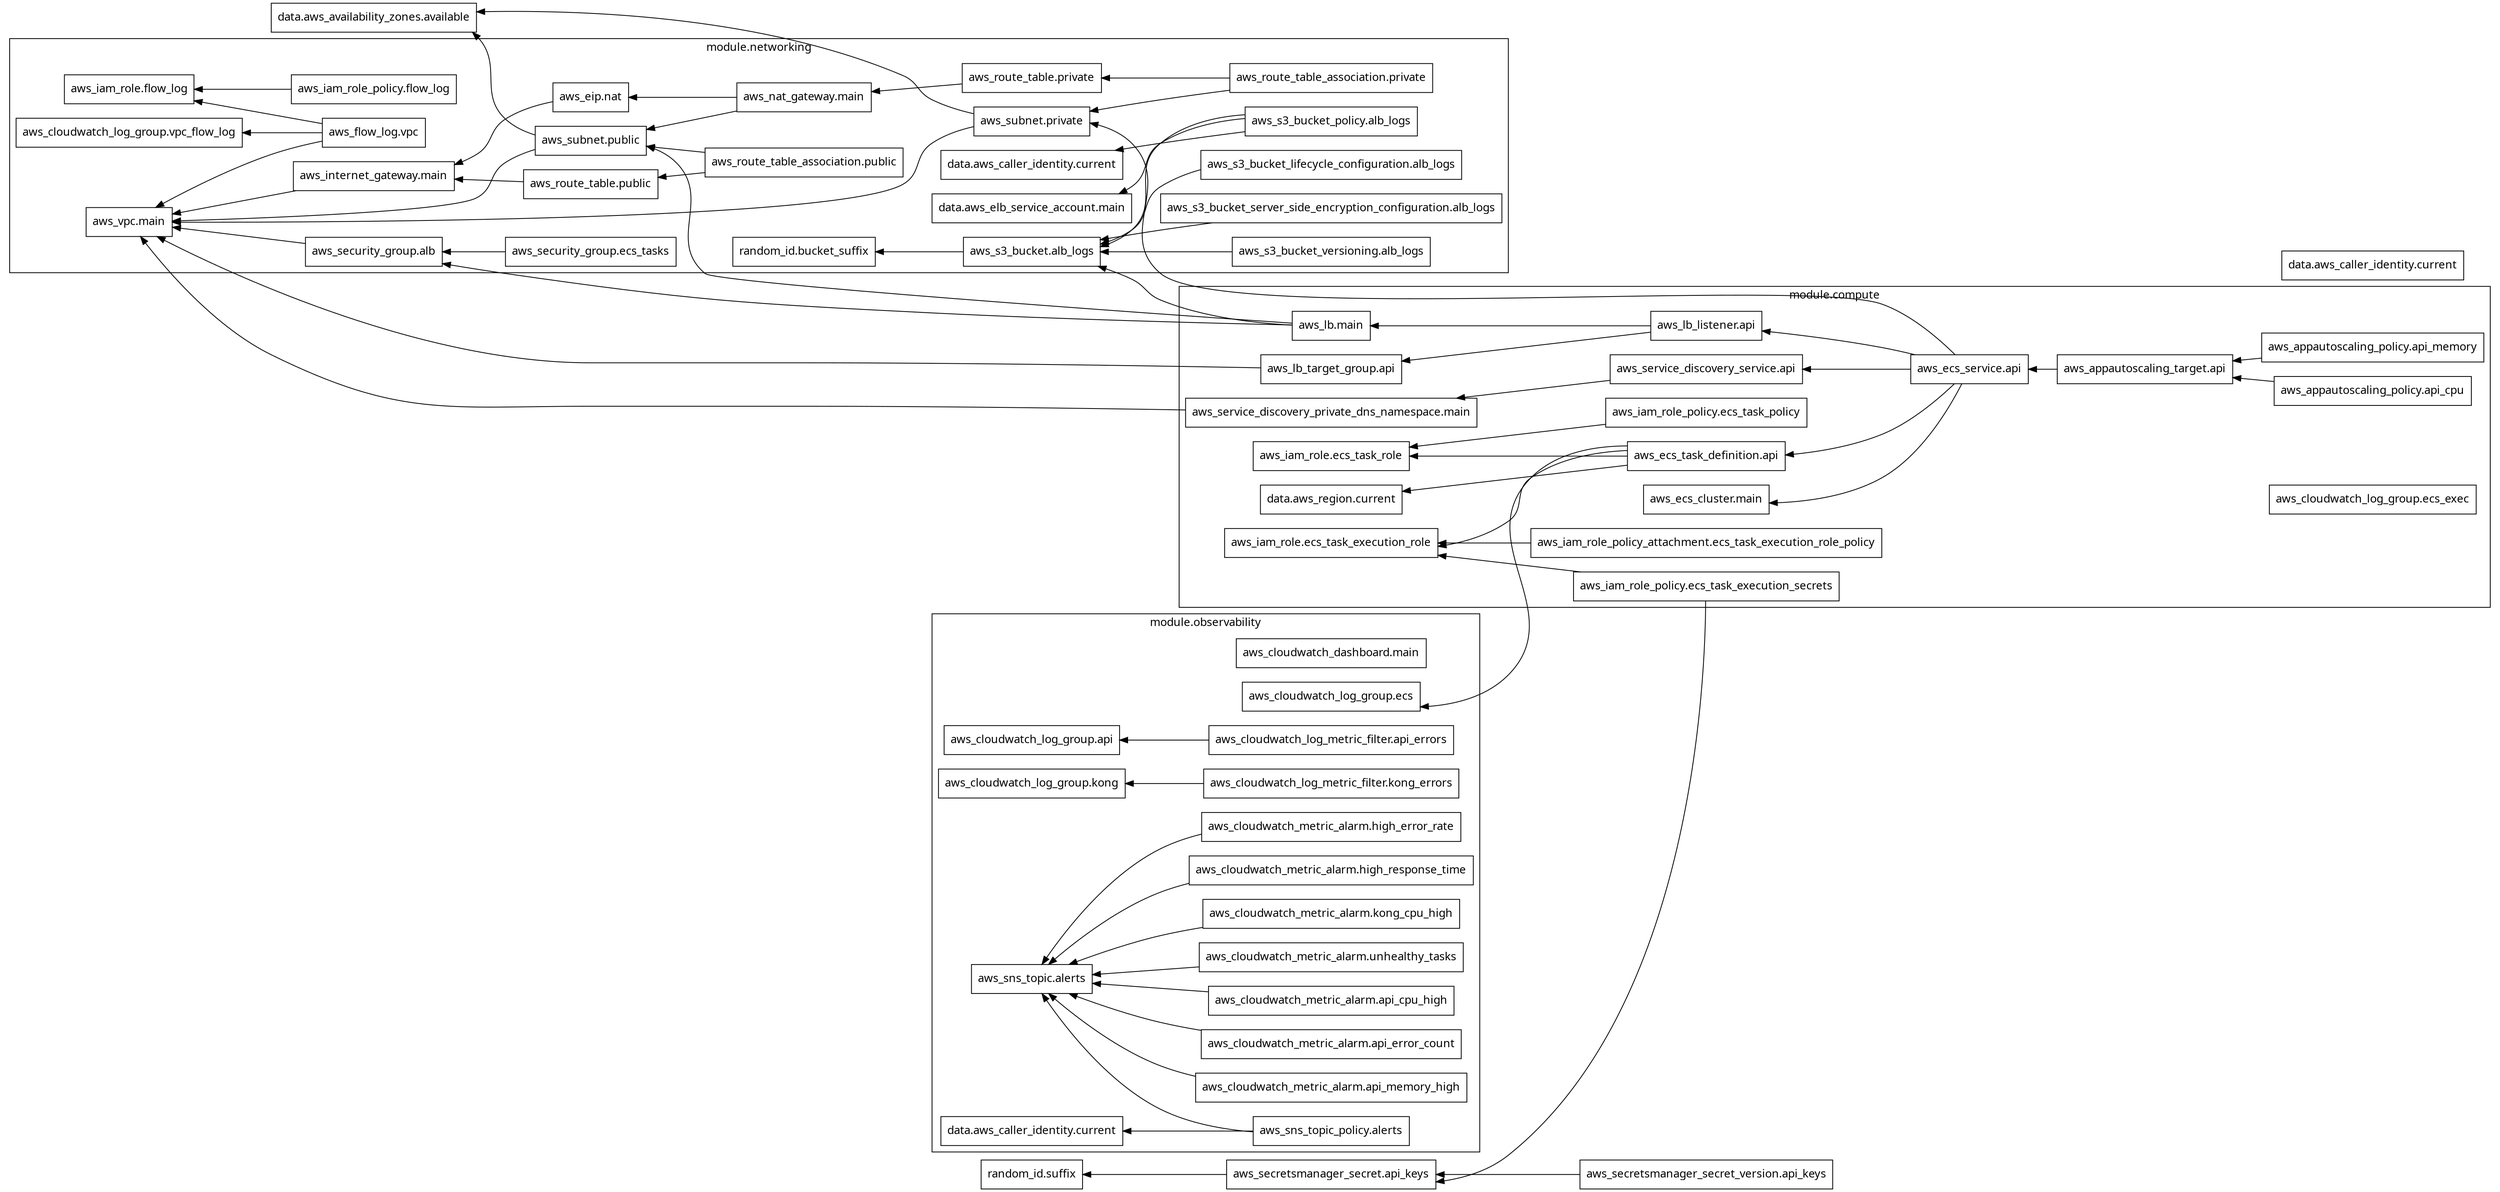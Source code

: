 digraph G {
  rankdir = "RL";
  node [shape = rect, fontname = "sans-serif"];
  "data.aws_availability_zones.available" [label="data.aws_availability_zones.available"];
  "data.aws_caller_identity.current" [label="data.aws_caller_identity.current"];
  "aws_secretsmanager_secret.api_keys" [label="aws_secretsmanager_secret.api_keys"];
  "aws_secretsmanager_secret_version.api_keys" [label="aws_secretsmanager_secret_version.api_keys"];
  "random_id.suffix" [label="random_id.suffix"];
  subgraph "cluster_module.compute" {
    label = "module.compute"
    fontname = "sans-serif"
    "module.compute.data.aws_region.current" [label="data.aws_region.current"];
    "module.compute.aws_appautoscaling_policy.api_cpu" [label="aws_appautoscaling_policy.api_cpu"];
    "module.compute.aws_appautoscaling_policy.api_memory" [label="aws_appautoscaling_policy.api_memory"];
    "module.compute.aws_appautoscaling_target.api" [label="aws_appautoscaling_target.api"];
    "module.compute.aws_cloudwatch_log_group.ecs_exec" [label="aws_cloudwatch_log_group.ecs_exec"];
    "module.compute.aws_ecs_cluster.main" [label="aws_ecs_cluster.main"];
    "module.compute.aws_ecs_service.api" [label="aws_ecs_service.api"];
    "module.compute.aws_ecs_task_definition.api" [label="aws_ecs_task_definition.api"];
    "module.compute.aws_iam_role.ecs_task_execution_role" [label="aws_iam_role.ecs_task_execution_role"];
    "module.compute.aws_iam_role.ecs_task_role" [label="aws_iam_role.ecs_task_role"];
    "module.compute.aws_iam_role_policy.ecs_task_execution_secrets" [label="aws_iam_role_policy.ecs_task_execution_secrets"];
    "module.compute.aws_iam_role_policy.ecs_task_policy" [label="aws_iam_role_policy.ecs_task_policy"];
    "module.compute.aws_iam_role_policy_attachment.ecs_task_execution_role_policy" [label="aws_iam_role_policy_attachment.ecs_task_execution_role_policy"];
    "module.compute.aws_lb.main" [label="aws_lb.main"];
    "module.compute.aws_lb_listener.api" [label="aws_lb_listener.api"];
    "module.compute.aws_lb_target_group.api" [label="aws_lb_target_group.api"];
    "module.compute.aws_service_discovery_private_dns_namespace.main" [label="aws_service_discovery_private_dns_namespace.main"];
    "module.compute.aws_service_discovery_service.api" [label="aws_service_discovery_service.api"];
  }
  subgraph "cluster_module.networking" {
    label = "module.networking"
    fontname = "sans-serif"
    "module.networking.data.aws_caller_identity.current" [label="data.aws_caller_identity.current"];
    "module.networking.data.aws_elb_service_account.main" [label="data.aws_elb_service_account.main"];
    "module.networking.aws_cloudwatch_log_group.vpc_flow_log" [label="aws_cloudwatch_log_group.vpc_flow_log"];
    "module.networking.aws_eip.nat" [label="aws_eip.nat"];
    "module.networking.aws_flow_log.vpc" [label="aws_flow_log.vpc"];
    "module.networking.aws_iam_role.flow_log" [label="aws_iam_role.flow_log"];
    "module.networking.aws_iam_role_policy.flow_log" [label="aws_iam_role_policy.flow_log"];
    "module.networking.aws_internet_gateway.main" [label="aws_internet_gateway.main"];
    "module.networking.aws_nat_gateway.main" [label="aws_nat_gateway.main"];
    "module.networking.aws_route_table.private" [label="aws_route_table.private"];
    "module.networking.aws_route_table.public" [label="aws_route_table.public"];
    "module.networking.aws_route_table_association.private" [label="aws_route_table_association.private"];
    "module.networking.aws_route_table_association.public" [label="aws_route_table_association.public"];
    "module.networking.aws_s3_bucket.alb_logs" [label="aws_s3_bucket.alb_logs"];
    "module.networking.aws_s3_bucket_lifecycle_configuration.alb_logs" [label="aws_s3_bucket_lifecycle_configuration.alb_logs"];
    "module.networking.aws_s3_bucket_policy.alb_logs" [label="aws_s3_bucket_policy.alb_logs"];
    "module.networking.aws_s3_bucket_server_side_encryption_configuration.alb_logs" [label="aws_s3_bucket_server_side_encryption_configuration.alb_logs"];
    "module.networking.aws_s3_bucket_versioning.alb_logs" [label="aws_s3_bucket_versioning.alb_logs"];
    "module.networking.aws_security_group.alb" [label="aws_security_group.alb"];
    "module.networking.aws_security_group.ecs_tasks" [label="aws_security_group.ecs_tasks"];
    "module.networking.aws_subnet.private" [label="aws_subnet.private"];
    "module.networking.aws_subnet.public" [label="aws_subnet.public"];
    "module.networking.aws_vpc.main" [label="aws_vpc.main"];
    "module.networking.random_id.bucket_suffix" [label="random_id.bucket_suffix"];
  }
  subgraph "cluster_module.observability" {
    label = "module.observability"
    fontname = "sans-serif"
    "module.observability.data.aws_caller_identity.current" [label="data.aws_caller_identity.current"];
    "module.observability.aws_cloudwatch_dashboard.main" [label="aws_cloudwatch_dashboard.main"];
    "module.observability.aws_cloudwatch_log_group.api" [label="aws_cloudwatch_log_group.api"];
    "module.observability.aws_cloudwatch_log_group.ecs" [label="aws_cloudwatch_log_group.ecs"];
    "module.observability.aws_cloudwatch_log_group.kong" [label="aws_cloudwatch_log_group.kong"];
    "module.observability.aws_cloudwatch_log_metric_filter.api_errors" [label="aws_cloudwatch_log_metric_filter.api_errors"];
    "module.observability.aws_cloudwatch_log_metric_filter.kong_errors" [label="aws_cloudwatch_log_metric_filter.kong_errors"];
    "module.observability.aws_cloudwatch_metric_alarm.api_cpu_high" [label="aws_cloudwatch_metric_alarm.api_cpu_high"];
    "module.observability.aws_cloudwatch_metric_alarm.api_error_count" [label="aws_cloudwatch_metric_alarm.api_error_count"];
    "module.observability.aws_cloudwatch_metric_alarm.api_memory_high" [label="aws_cloudwatch_metric_alarm.api_memory_high"];
    "module.observability.aws_cloudwatch_metric_alarm.high_error_rate" [label="aws_cloudwatch_metric_alarm.high_error_rate"];
    "module.observability.aws_cloudwatch_metric_alarm.high_response_time" [label="aws_cloudwatch_metric_alarm.high_response_time"];
    "module.observability.aws_cloudwatch_metric_alarm.kong_cpu_high" [label="aws_cloudwatch_metric_alarm.kong_cpu_high"];
    "module.observability.aws_cloudwatch_metric_alarm.unhealthy_tasks" [label="aws_cloudwatch_metric_alarm.unhealthy_tasks"];
    "module.observability.aws_sns_topic.alerts" [label="aws_sns_topic.alerts"];
    "module.observability.aws_sns_topic_policy.alerts" [label="aws_sns_topic_policy.alerts"];
  }
  "aws_secretsmanager_secret.api_keys" -> "random_id.suffix";
  "aws_secretsmanager_secret_version.api_keys" -> "aws_secretsmanager_secret.api_keys";
  "module.compute.aws_appautoscaling_policy.api_cpu" -> "module.compute.aws_appautoscaling_target.api";
  "module.compute.aws_appautoscaling_policy.api_memory" -> "module.compute.aws_appautoscaling_target.api";
  "module.compute.aws_appautoscaling_target.api" -> "module.compute.aws_ecs_service.api";
  "module.compute.aws_ecs_service.api" -> "module.compute.aws_ecs_cluster.main";
  "module.compute.aws_ecs_service.api" -> "module.compute.aws_ecs_task_definition.api";
  "module.compute.aws_ecs_service.api" -> "module.compute.aws_lb_listener.api";
  "module.compute.aws_ecs_service.api" -> "module.compute.aws_service_discovery_service.api";
  "module.compute.aws_ecs_service.api" -> "module.networking.aws_subnet.private";
  "module.compute.aws_ecs_task_definition.api" -> "module.compute.data.aws_region.current";
  "module.compute.aws_ecs_task_definition.api" -> "module.compute.aws_iam_role.ecs_task_execution_role";
  "module.compute.aws_ecs_task_definition.api" -> "module.compute.aws_iam_role.ecs_task_role";
  "module.compute.aws_ecs_task_definition.api" -> "module.observability.aws_cloudwatch_log_group.ecs";
  "module.compute.aws_iam_role_policy.ecs_task_execution_secrets" -> "aws_secretsmanager_secret.api_keys";
  "module.compute.aws_iam_role_policy.ecs_task_execution_secrets" -> "module.compute.aws_iam_role.ecs_task_execution_role";
  "module.compute.aws_iam_role_policy.ecs_task_policy" -> "module.compute.aws_iam_role.ecs_task_role";
  "module.compute.aws_iam_role_policy_attachment.ecs_task_execution_role_policy" -> "module.compute.aws_iam_role.ecs_task_execution_role";
  "module.compute.aws_lb.main" -> "module.networking.aws_s3_bucket.alb_logs";
  "module.compute.aws_lb.main" -> "module.networking.aws_security_group.alb";
  "module.compute.aws_lb.main" -> "module.networking.aws_subnet.public";
  "module.compute.aws_lb_listener.api" -> "module.compute.aws_lb.main";
  "module.compute.aws_lb_listener.api" -> "module.compute.aws_lb_target_group.api";
  "module.compute.aws_lb_target_group.api" -> "module.networking.aws_vpc.main";
  "module.compute.aws_service_discovery_private_dns_namespace.main" -> "module.networking.aws_vpc.main";
  "module.compute.aws_service_discovery_service.api" -> "module.compute.aws_service_discovery_private_dns_namespace.main";
  "module.networking.aws_eip.nat" -> "module.networking.aws_internet_gateway.main";
  "module.networking.aws_flow_log.vpc" -> "module.networking.aws_cloudwatch_log_group.vpc_flow_log";
  "module.networking.aws_flow_log.vpc" -> "module.networking.aws_iam_role.flow_log";
  "module.networking.aws_flow_log.vpc" -> "module.networking.aws_vpc.main";
  "module.networking.aws_iam_role_policy.flow_log" -> "module.networking.aws_iam_role.flow_log";
  "module.networking.aws_internet_gateway.main" -> "module.networking.aws_vpc.main";
  "module.networking.aws_nat_gateway.main" -> "module.networking.aws_eip.nat";
  "module.networking.aws_nat_gateway.main" -> "module.networking.aws_subnet.public";
  "module.networking.aws_route_table.private" -> "module.networking.aws_nat_gateway.main";
  "module.networking.aws_route_table.public" -> "module.networking.aws_internet_gateway.main";
  "module.networking.aws_route_table_association.private" -> "module.networking.aws_route_table.private";
  "module.networking.aws_route_table_association.private" -> "module.networking.aws_subnet.private";
  "module.networking.aws_route_table_association.public" -> "module.networking.aws_route_table.public";
  "module.networking.aws_route_table_association.public" -> "module.networking.aws_subnet.public";
  "module.networking.aws_s3_bucket.alb_logs" -> "module.networking.random_id.bucket_suffix";
  "module.networking.aws_s3_bucket_lifecycle_configuration.alb_logs" -> "module.networking.aws_s3_bucket.alb_logs";
  "module.networking.aws_s3_bucket_policy.alb_logs" -> "module.networking.data.aws_caller_identity.current";
  "module.networking.aws_s3_bucket_policy.alb_logs" -> "module.networking.data.aws_elb_service_account.main";
  "module.networking.aws_s3_bucket_policy.alb_logs" -> "module.networking.aws_s3_bucket.alb_logs";
  "module.networking.aws_s3_bucket_server_side_encryption_configuration.alb_logs" -> "module.networking.aws_s3_bucket.alb_logs";
  "module.networking.aws_s3_bucket_versioning.alb_logs" -> "module.networking.aws_s3_bucket.alb_logs";
  "module.networking.aws_security_group.alb" -> "module.networking.aws_vpc.main";
  "module.networking.aws_security_group.ecs_tasks" -> "module.networking.aws_security_group.alb";
  "module.networking.aws_subnet.private" -> "data.aws_availability_zones.available";
  "module.networking.aws_subnet.private" -> "module.networking.aws_vpc.main";
  "module.networking.aws_subnet.public" -> "data.aws_availability_zones.available";
  "module.networking.aws_subnet.public" -> "module.networking.aws_vpc.main";
  "module.observability.aws_cloudwatch_log_metric_filter.api_errors" -> "module.observability.aws_cloudwatch_log_group.api";
  "module.observability.aws_cloudwatch_log_metric_filter.kong_errors" -> "module.observability.aws_cloudwatch_log_group.kong";
  "module.observability.aws_cloudwatch_metric_alarm.api_cpu_high" -> "module.observability.aws_sns_topic.alerts";
  "module.observability.aws_cloudwatch_metric_alarm.api_error_count" -> "module.observability.aws_sns_topic.alerts";
  "module.observability.aws_cloudwatch_metric_alarm.api_memory_high" -> "module.observability.aws_sns_topic.alerts";
  "module.observability.aws_cloudwatch_metric_alarm.high_error_rate" -> "module.observability.aws_sns_topic.alerts";
  "module.observability.aws_cloudwatch_metric_alarm.high_response_time" -> "module.observability.aws_sns_topic.alerts";
  "module.observability.aws_cloudwatch_metric_alarm.kong_cpu_high" -> "module.observability.aws_sns_topic.alerts";
  "module.observability.aws_cloudwatch_metric_alarm.unhealthy_tasks" -> "module.observability.aws_sns_topic.alerts";
  "module.observability.aws_sns_topic_policy.alerts" -> "module.observability.data.aws_caller_identity.current";
  "module.observability.aws_sns_topic_policy.alerts" -> "module.observability.aws_sns_topic.alerts";
}
